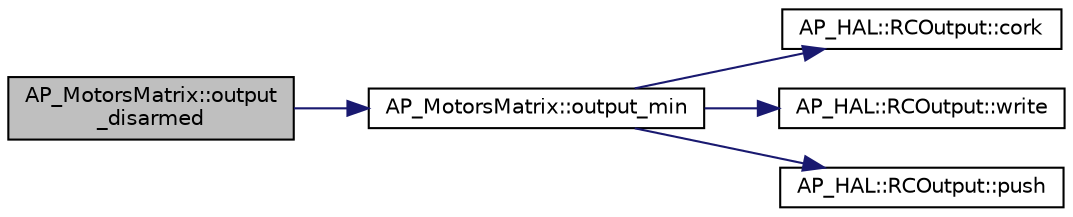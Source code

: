 digraph "AP_MotorsMatrix::output_disarmed"
{
 // INTERACTIVE_SVG=YES
  edge [fontname="Helvetica",fontsize="10",labelfontname="Helvetica",labelfontsize="10"];
  node [fontname="Helvetica",fontsize="10",shape=record];
  rankdir="LR";
  Node1 [label="AP_MotorsMatrix::output\l_disarmed",height=0.2,width=0.4,color="black", fillcolor="grey75", style="filled", fontcolor="black"];
  Node1 -> Node2 [color="midnightblue",fontsize="10",style="solid",fontname="Helvetica"];
  Node2 [label="AP_MotorsMatrix::output_min",height=0.2,width=0.4,color="black", fillcolor="white", style="filled",URL="$classAP__MotorsMatrix.html#aebed921664fa07786a4a6f1edbf7e6ef"];
  Node2 -> Node3 [color="midnightblue",fontsize="10",style="solid",fontname="Helvetica"];
  Node3 [label="AP_HAL::RCOutput::cork",height=0.2,width=0.4,color="black", fillcolor="white", style="filled",URL="$classAP__HAL_1_1RCOutput.html#a92b9159fa90fb41b17a9957eb3d88c6c"];
  Node2 -> Node4 [color="midnightblue",fontsize="10",style="solid",fontname="Helvetica"];
  Node4 [label="AP_HAL::RCOutput::write",height=0.2,width=0.4,color="black", fillcolor="white", style="filled",URL="$classAP__HAL_1_1RCOutput.html#ade509cf82dfb1f6fab3eba0c026c5d60"];
  Node2 -> Node5 [color="midnightblue",fontsize="10",style="solid",fontname="Helvetica"];
  Node5 [label="AP_HAL::RCOutput::push",height=0.2,width=0.4,color="black", fillcolor="white", style="filled",URL="$classAP__HAL_1_1RCOutput.html#af2e03989be1ded757cab18680bc50cba"];
}
